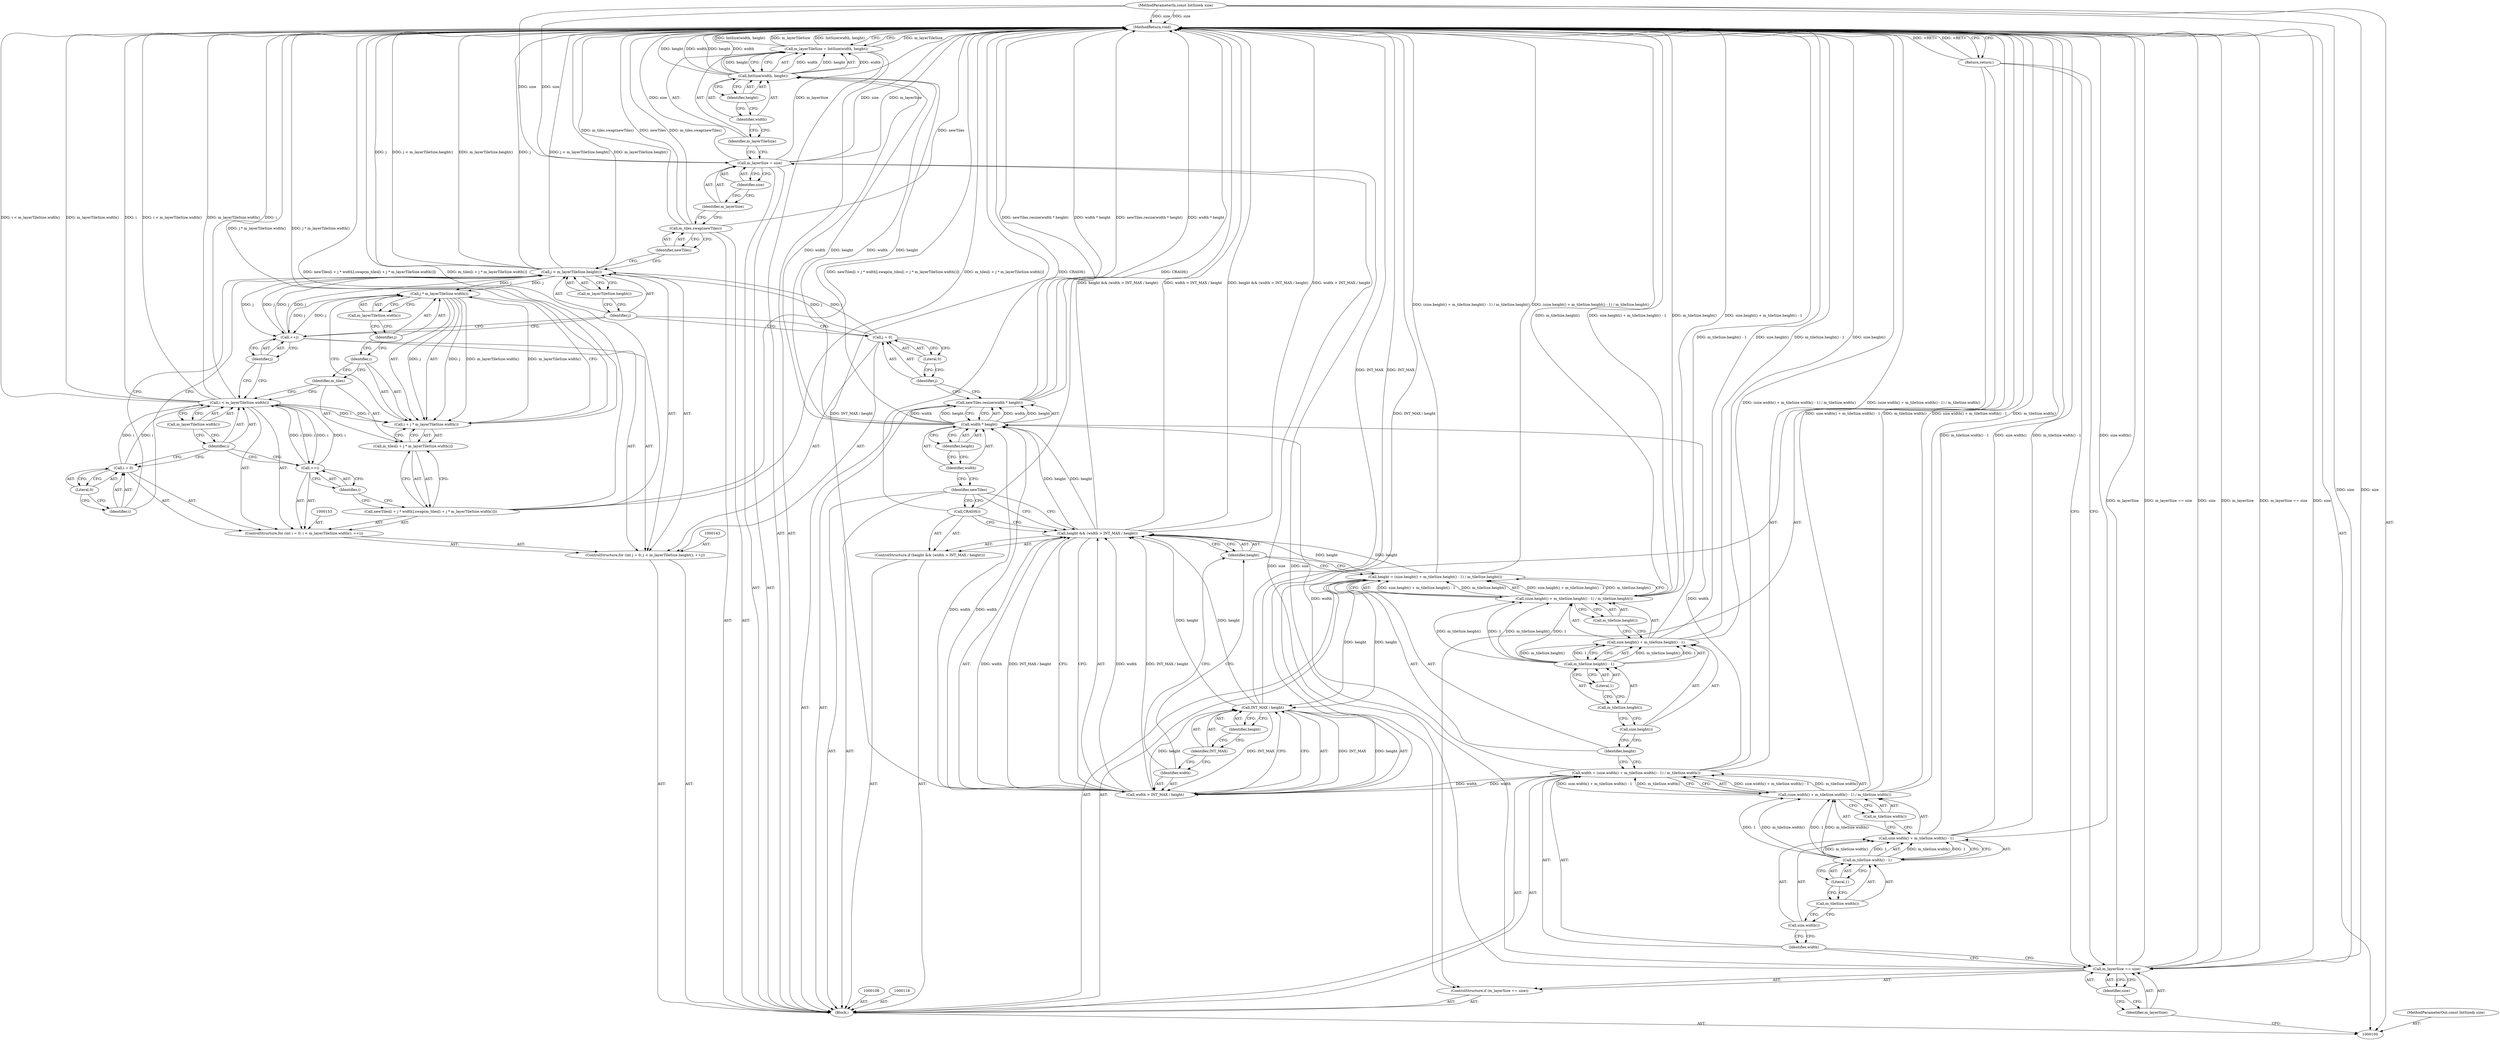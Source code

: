digraph "0_Chrome_26917dc40fb9dc7ef74fa9e0e8fd221e9b857993" {
"1000180" [label="(MethodReturn,void)"];
"1000101" [label="(MethodParameterIn,const IntSize& size)"];
"1000278" [label="(MethodParameterOut,const IntSize& size)"];
"1000136" [label="(Call,CRASH())"];
"1000137" [label="(Identifier,newTiles)"];
"1000139" [label="(Call,width * height)"];
"1000140" [label="(Identifier,width)"];
"1000141" [label="(Identifier,height)"];
"1000138" [label="(Call,newTiles.resize(width * height))"];
"1000144" [label="(Call,j = 0)"];
"1000145" [label="(Identifier,j)"];
"1000146" [label="(Literal,0)"];
"1000147" [label="(Call,j < m_layerTileSize.height())"];
"1000148" [label="(Identifier,j)"];
"1000149" [label="(Call,m_layerTileSize.height())"];
"1000142" [label="(ControlStructure,for (int j = 0; j < m_layerTileSize.height(); ++j))"];
"1000150" [label="(Call,++j)"];
"1000151" [label="(Identifier,j)"];
"1000154" [label="(Call,i = 0)"];
"1000155" [label="(Identifier,i)"];
"1000156" [label="(Literal,0)"];
"1000157" [label="(Call,i < m_layerTileSize.width())"];
"1000158" [label="(Identifier,i)"];
"1000159" [label="(Call,m_layerTileSize.width())"];
"1000160" [label="(Call,++i)"];
"1000161" [label="(Identifier,i)"];
"1000152" [label="(ControlStructure,for (int i = 0; i < m_layerTileSize.width(); ++i))"];
"1000162" [label="(Call,newTiles[i + j * width].swap(m_tiles[i + j * m_layerTileSize.width()]))"];
"1000163" [label="(Call,m_tiles[i + j * m_layerTileSize.width()])"];
"1000164" [label="(Identifier,m_tiles)"];
"1000165" [label="(Call,i + j * m_layerTileSize.width())"];
"1000166" [label="(Identifier,i)"];
"1000167" [label="(Call,j * m_layerTileSize.width())"];
"1000168" [label="(Identifier,j)"];
"1000169" [label="(Call,m_layerTileSize.width())"];
"1000171" [label="(Identifier,newTiles)"];
"1000170" [label="(Call,m_tiles.swap(newTiles))"];
"1000174" [label="(Identifier,size)"];
"1000172" [label="(Call,m_layerSize = size)"];
"1000173" [label="(Identifier,m_layerSize)"];
"1000102" [label="(Block,)"];
"1000177" [label="(Call,IntSize(width, height))"];
"1000178" [label="(Identifier,width)"];
"1000179" [label="(Identifier,height)"];
"1000175" [label="(Call,m_layerTileSize = IntSize(width, height))"];
"1000176" [label="(Identifier,m_layerTileSize)"];
"1000106" [label="(Identifier,size)"];
"1000103" [label="(ControlStructure,if (m_layerSize == size))"];
"1000104" [label="(Call,m_layerSize == size)"];
"1000105" [label="(Identifier,m_layerSize)"];
"1000107" [label="(Return,return;)"];
"1000111" [label="(Call,(size.width() + m_tileSize.width() - 1) / m_tileSize.width())"];
"1000112" [label="(Call,size.width() + m_tileSize.width() - 1)"];
"1000113" [label="(Call,size.width())"];
"1000114" [label="(Call,m_tileSize.width() - 1)"];
"1000115" [label="(Call,m_tileSize.width())"];
"1000116" [label="(Literal,1)"];
"1000117" [label="(Call,m_tileSize.width())"];
"1000109" [label="(Call,width = (size.width() + m_tileSize.width() - 1) / m_tileSize.width())"];
"1000110" [label="(Identifier,width)"];
"1000121" [label="(Call,(size.height() + m_tileSize.height() - 1) / m_tileSize.height())"];
"1000122" [label="(Call,size.height() + m_tileSize.height() - 1)"];
"1000123" [label="(Call,size.height())"];
"1000124" [label="(Call,m_tileSize.height() - 1)"];
"1000125" [label="(Call,m_tileSize.height())"];
"1000126" [label="(Literal,1)"];
"1000127" [label="(Call,m_tileSize.height())"];
"1000119" [label="(Call,height = (size.height() + m_tileSize.height() - 1) / m_tileSize.height())"];
"1000120" [label="(Identifier,height)"];
"1000131" [label="(Call,width > INT_MAX / height)"];
"1000132" [label="(Identifier,width)"];
"1000133" [label="(Call,INT_MAX / height)"];
"1000134" [label="(Identifier,INT_MAX)"];
"1000135" [label="(Identifier,height)"];
"1000128" [label="(ControlStructure,if (height && (width > INT_MAX / height)))"];
"1000129" [label="(Call,height && (width > INT_MAX / height))"];
"1000130" [label="(Identifier,height)"];
"1000180" -> "1000100"  [label="AST: "];
"1000180" -> "1000107"  [label="CFG: "];
"1000180" -> "1000175"  [label="CFG: "];
"1000157" -> "1000180"  [label="DDG: i < m_layerTileSize.width()"];
"1000157" -> "1000180"  [label="DDG: m_layerTileSize.width()"];
"1000157" -> "1000180"  [label="DDG: i"];
"1000104" -> "1000180"  [label="DDG: m_layerSize"];
"1000104" -> "1000180"  [label="DDG: m_layerSize == size"];
"1000104" -> "1000180"  [label="DDG: size"];
"1000119" -> "1000180"  [label="DDG: (size.height() + m_tileSize.height() - 1) / m_tileSize.height()"];
"1000121" -> "1000180"  [label="DDG: m_tileSize.height()"];
"1000121" -> "1000180"  [label="DDG: size.height() + m_tileSize.height() - 1"];
"1000138" -> "1000180"  [label="DDG: newTiles.resize(width * height)"];
"1000138" -> "1000180"  [label="DDG: width * height"];
"1000177" -> "1000180"  [label="DDG: width"];
"1000177" -> "1000180"  [label="DDG: height"];
"1000111" -> "1000180"  [label="DDG: m_tileSize.width()"];
"1000111" -> "1000180"  [label="DDG: size.width() + m_tileSize.width() - 1"];
"1000112" -> "1000180"  [label="DDG: m_tileSize.width() - 1"];
"1000112" -> "1000180"  [label="DDG: size.width()"];
"1000122" -> "1000180"  [label="DDG: size.height()"];
"1000122" -> "1000180"  [label="DDG: m_tileSize.height() - 1"];
"1000129" -> "1000180"  [label="DDG: height && (width > INT_MAX / height)"];
"1000129" -> "1000180"  [label="DDG: width > INT_MAX / height"];
"1000165" -> "1000180"  [label="DDG: j * m_layerTileSize.width()"];
"1000133" -> "1000180"  [label="DDG: INT_MAX"];
"1000147" -> "1000180"  [label="DDG: m_layerTileSize.height()"];
"1000147" -> "1000180"  [label="DDG: j"];
"1000147" -> "1000180"  [label="DDG: j < m_layerTileSize.height()"];
"1000175" -> "1000180"  [label="DDG: m_layerTileSize"];
"1000175" -> "1000180"  [label="DDG: IntSize(width, height)"];
"1000131" -> "1000180"  [label="DDG: INT_MAX / height"];
"1000101" -> "1000180"  [label="DDG: size"];
"1000172" -> "1000180"  [label="DDG: m_layerSize"];
"1000172" -> "1000180"  [label="DDG: size"];
"1000136" -> "1000180"  [label="DDG: CRASH()"];
"1000170" -> "1000180"  [label="DDG: newTiles"];
"1000170" -> "1000180"  [label="DDG: m_tiles.swap(newTiles)"];
"1000162" -> "1000180"  [label="DDG: m_tiles[i + j * m_layerTileSize.width()]"];
"1000162" -> "1000180"  [label="DDG: newTiles[i + j * width].swap(m_tiles[i + j * m_layerTileSize.width()])"];
"1000109" -> "1000180"  [label="DDG: (size.width() + m_tileSize.width() - 1) / m_tileSize.width()"];
"1000107" -> "1000180"  [label="DDG: <RET>"];
"1000101" -> "1000100"  [label="AST: "];
"1000101" -> "1000180"  [label="DDG: size"];
"1000101" -> "1000104"  [label="DDG: size"];
"1000101" -> "1000172"  [label="DDG: size"];
"1000278" -> "1000100"  [label="AST: "];
"1000136" -> "1000128"  [label="AST: "];
"1000136" -> "1000129"  [label="CFG: "];
"1000137" -> "1000136"  [label="CFG: "];
"1000136" -> "1000180"  [label="DDG: CRASH()"];
"1000137" -> "1000102"  [label="AST: "];
"1000137" -> "1000136"  [label="CFG: "];
"1000137" -> "1000129"  [label="CFG: "];
"1000140" -> "1000137"  [label="CFG: "];
"1000139" -> "1000138"  [label="AST: "];
"1000139" -> "1000141"  [label="CFG: "];
"1000140" -> "1000139"  [label="AST: "];
"1000141" -> "1000139"  [label="AST: "];
"1000138" -> "1000139"  [label="CFG: "];
"1000139" -> "1000138"  [label="DDG: width"];
"1000139" -> "1000138"  [label="DDG: height"];
"1000131" -> "1000139"  [label="DDG: width"];
"1000109" -> "1000139"  [label="DDG: width"];
"1000129" -> "1000139"  [label="DDG: height"];
"1000139" -> "1000177"  [label="DDG: width"];
"1000139" -> "1000177"  [label="DDG: height"];
"1000140" -> "1000139"  [label="AST: "];
"1000140" -> "1000137"  [label="CFG: "];
"1000141" -> "1000140"  [label="CFG: "];
"1000141" -> "1000139"  [label="AST: "];
"1000141" -> "1000140"  [label="CFG: "];
"1000139" -> "1000141"  [label="CFG: "];
"1000138" -> "1000102"  [label="AST: "];
"1000138" -> "1000139"  [label="CFG: "];
"1000139" -> "1000138"  [label="AST: "];
"1000145" -> "1000138"  [label="CFG: "];
"1000138" -> "1000180"  [label="DDG: newTiles.resize(width * height)"];
"1000138" -> "1000180"  [label="DDG: width * height"];
"1000139" -> "1000138"  [label="DDG: width"];
"1000139" -> "1000138"  [label="DDG: height"];
"1000144" -> "1000142"  [label="AST: "];
"1000144" -> "1000146"  [label="CFG: "];
"1000145" -> "1000144"  [label="AST: "];
"1000146" -> "1000144"  [label="AST: "];
"1000148" -> "1000144"  [label="CFG: "];
"1000144" -> "1000147"  [label="DDG: j"];
"1000145" -> "1000144"  [label="AST: "];
"1000145" -> "1000138"  [label="CFG: "];
"1000146" -> "1000145"  [label="CFG: "];
"1000146" -> "1000144"  [label="AST: "];
"1000146" -> "1000145"  [label="CFG: "];
"1000144" -> "1000146"  [label="CFG: "];
"1000147" -> "1000142"  [label="AST: "];
"1000147" -> "1000149"  [label="CFG: "];
"1000148" -> "1000147"  [label="AST: "];
"1000149" -> "1000147"  [label="AST: "];
"1000155" -> "1000147"  [label="CFG: "];
"1000171" -> "1000147"  [label="CFG: "];
"1000147" -> "1000180"  [label="DDG: m_layerTileSize.height()"];
"1000147" -> "1000180"  [label="DDG: j"];
"1000147" -> "1000180"  [label="DDG: j < m_layerTileSize.height()"];
"1000150" -> "1000147"  [label="DDG: j"];
"1000144" -> "1000147"  [label="DDG: j"];
"1000147" -> "1000150"  [label="DDG: j"];
"1000147" -> "1000167"  [label="DDG: j"];
"1000148" -> "1000147"  [label="AST: "];
"1000148" -> "1000144"  [label="CFG: "];
"1000148" -> "1000150"  [label="CFG: "];
"1000149" -> "1000148"  [label="CFG: "];
"1000149" -> "1000147"  [label="AST: "];
"1000149" -> "1000148"  [label="CFG: "];
"1000147" -> "1000149"  [label="CFG: "];
"1000142" -> "1000102"  [label="AST: "];
"1000143" -> "1000142"  [label="AST: "];
"1000144" -> "1000142"  [label="AST: "];
"1000147" -> "1000142"  [label="AST: "];
"1000150" -> "1000142"  [label="AST: "];
"1000152" -> "1000142"  [label="AST: "];
"1000150" -> "1000142"  [label="AST: "];
"1000150" -> "1000151"  [label="CFG: "];
"1000151" -> "1000150"  [label="AST: "];
"1000148" -> "1000150"  [label="CFG: "];
"1000150" -> "1000147"  [label="DDG: j"];
"1000167" -> "1000150"  [label="DDG: j"];
"1000147" -> "1000150"  [label="DDG: j"];
"1000151" -> "1000150"  [label="AST: "];
"1000151" -> "1000157"  [label="CFG: "];
"1000150" -> "1000151"  [label="CFG: "];
"1000154" -> "1000152"  [label="AST: "];
"1000154" -> "1000156"  [label="CFG: "];
"1000155" -> "1000154"  [label="AST: "];
"1000156" -> "1000154"  [label="AST: "];
"1000158" -> "1000154"  [label="CFG: "];
"1000154" -> "1000157"  [label="DDG: i"];
"1000155" -> "1000154"  [label="AST: "];
"1000155" -> "1000147"  [label="CFG: "];
"1000156" -> "1000155"  [label="CFG: "];
"1000156" -> "1000154"  [label="AST: "];
"1000156" -> "1000155"  [label="CFG: "];
"1000154" -> "1000156"  [label="CFG: "];
"1000157" -> "1000152"  [label="AST: "];
"1000157" -> "1000159"  [label="CFG: "];
"1000158" -> "1000157"  [label="AST: "];
"1000159" -> "1000157"  [label="AST: "];
"1000164" -> "1000157"  [label="CFG: "];
"1000151" -> "1000157"  [label="CFG: "];
"1000157" -> "1000180"  [label="DDG: i < m_layerTileSize.width()"];
"1000157" -> "1000180"  [label="DDG: m_layerTileSize.width()"];
"1000157" -> "1000180"  [label="DDG: i"];
"1000154" -> "1000157"  [label="DDG: i"];
"1000160" -> "1000157"  [label="DDG: i"];
"1000157" -> "1000160"  [label="DDG: i"];
"1000157" -> "1000165"  [label="DDG: i"];
"1000158" -> "1000157"  [label="AST: "];
"1000158" -> "1000154"  [label="CFG: "];
"1000158" -> "1000160"  [label="CFG: "];
"1000159" -> "1000158"  [label="CFG: "];
"1000159" -> "1000157"  [label="AST: "];
"1000159" -> "1000158"  [label="CFG: "];
"1000157" -> "1000159"  [label="CFG: "];
"1000160" -> "1000152"  [label="AST: "];
"1000160" -> "1000161"  [label="CFG: "];
"1000161" -> "1000160"  [label="AST: "];
"1000158" -> "1000160"  [label="CFG: "];
"1000160" -> "1000157"  [label="DDG: i"];
"1000157" -> "1000160"  [label="DDG: i"];
"1000161" -> "1000160"  [label="AST: "];
"1000161" -> "1000162"  [label="CFG: "];
"1000160" -> "1000161"  [label="CFG: "];
"1000152" -> "1000142"  [label="AST: "];
"1000153" -> "1000152"  [label="AST: "];
"1000154" -> "1000152"  [label="AST: "];
"1000157" -> "1000152"  [label="AST: "];
"1000160" -> "1000152"  [label="AST: "];
"1000162" -> "1000152"  [label="AST: "];
"1000162" -> "1000152"  [label="AST: "];
"1000162" -> "1000163"  [label="CFG: "];
"1000163" -> "1000162"  [label="AST: "];
"1000161" -> "1000162"  [label="CFG: "];
"1000162" -> "1000180"  [label="DDG: m_tiles[i + j * m_layerTileSize.width()]"];
"1000162" -> "1000180"  [label="DDG: newTiles[i + j * width].swap(m_tiles[i + j * m_layerTileSize.width()])"];
"1000163" -> "1000162"  [label="AST: "];
"1000163" -> "1000165"  [label="CFG: "];
"1000164" -> "1000163"  [label="AST: "];
"1000165" -> "1000163"  [label="AST: "];
"1000162" -> "1000163"  [label="CFG: "];
"1000164" -> "1000163"  [label="AST: "];
"1000164" -> "1000157"  [label="CFG: "];
"1000166" -> "1000164"  [label="CFG: "];
"1000165" -> "1000163"  [label="AST: "];
"1000165" -> "1000167"  [label="CFG: "];
"1000166" -> "1000165"  [label="AST: "];
"1000167" -> "1000165"  [label="AST: "];
"1000163" -> "1000165"  [label="CFG: "];
"1000165" -> "1000180"  [label="DDG: j * m_layerTileSize.width()"];
"1000157" -> "1000165"  [label="DDG: i"];
"1000167" -> "1000165"  [label="DDG: j"];
"1000167" -> "1000165"  [label="DDG: m_layerTileSize.width()"];
"1000166" -> "1000165"  [label="AST: "];
"1000166" -> "1000164"  [label="CFG: "];
"1000168" -> "1000166"  [label="CFG: "];
"1000167" -> "1000165"  [label="AST: "];
"1000167" -> "1000169"  [label="CFG: "];
"1000168" -> "1000167"  [label="AST: "];
"1000169" -> "1000167"  [label="AST: "];
"1000165" -> "1000167"  [label="CFG: "];
"1000167" -> "1000150"  [label="DDG: j"];
"1000167" -> "1000165"  [label="DDG: j"];
"1000167" -> "1000165"  [label="DDG: m_layerTileSize.width()"];
"1000147" -> "1000167"  [label="DDG: j"];
"1000168" -> "1000167"  [label="AST: "];
"1000168" -> "1000166"  [label="CFG: "];
"1000169" -> "1000168"  [label="CFG: "];
"1000169" -> "1000167"  [label="AST: "];
"1000169" -> "1000168"  [label="CFG: "];
"1000167" -> "1000169"  [label="CFG: "];
"1000171" -> "1000170"  [label="AST: "];
"1000171" -> "1000147"  [label="CFG: "];
"1000170" -> "1000171"  [label="CFG: "];
"1000170" -> "1000102"  [label="AST: "];
"1000170" -> "1000171"  [label="CFG: "];
"1000171" -> "1000170"  [label="AST: "];
"1000173" -> "1000170"  [label="CFG: "];
"1000170" -> "1000180"  [label="DDG: newTiles"];
"1000170" -> "1000180"  [label="DDG: m_tiles.swap(newTiles)"];
"1000174" -> "1000172"  [label="AST: "];
"1000174" -> "1000173"  [label="CFG: "];
"1000172" -> "1000174"  [label="CFG: "];
"1000172" -> "1000102"  [label="AST: "];
"1000172" -> "1000174"  [label="CFG: "];
"1000173" -> "1000172"  [label="AST: "];
"1000174" -> "1000172"  [label="AST: "];
"1000176" -> "1000172"  [label="CFG: "];
"1000172" -> "1000180"  [label="DDG: m_layerSize"];
"1000172" -> "1000180"  [label="DDG: size"];
"1000104" -> "1000172"  [label="DDG: size"];
"1000101" -> "1000172"  [label="DDG: size"];
"1000173" -> "1000172"  [label="AST: "];
"1000173" -> "1000170"  [label="CFG: "];
"1000174" -> "1000173"  [label="CFG: "];
"1000102" -> "1000100"  [label="AST: "];
"1000103" -> "1000102"  [label="AST: "];
"1000108" -> "1000102"  [label="AST: "];
"1000109" -> "1000102"  [label="AST: "];
"1000118" -> "1000102"  [label="AST: "];
"1000119" -> "1000102"  [label="AST: "];
"1000128" -> "1000102"  [label="AST: "];
"1000137" -> "1000102"  [label="AST: "];
"1000138" -> "1000102"  [label="AST: "];
"1000142" -> "1000102"  [label="AST: "];
"1000170" -> "1000102"  [label="AST: "];
"1000172" -> "1000102"  [label="AST: "];
"1000175" -> "1000102"  [label="AST: "];
"1000177" -> "1000175"  [label="AST: "];
"1000177" -> "1000179"  [label="CFG: "];
"1000178" -> "1000177"  [label="AST: "];
"1000179" -> "1000177"  [label="AST: "];
"1000175" -> "1000177"  [label="CFG: "];
"1000177" -> "1000180"  [label="DDG: width"];
"1000177" -> "1000180"  [label="DDG: height"];
"1000177" -> "1000175"  [label="DDG: width"];
"1000177" -> "1000175"  [label="DDG: height"];
"1000139" -> "1000177"  [label="DDG: width"];
"1000139" -> "1000177"  [label="DDG: height"];
"1000178" -> "1000177"  [label="AST: "];
"1000178" -> "1000176"  [label="CFG: "];
"1000179" -> "1000178"  [label="CFG: "];
"1000179" -> "1000177"  [label="AST: "];
"1000179" -> "1000178"  [label="CFG: "];
"1000177" -> "1000179"  [label="CFG: "];
"1000175" -> "1000102"  [label="AST: "];
"1000175" -> "1000177"  [label="CFG: "];
"1000176" -> "1000175"  [label="AST: "];
"1000177" -> "1000175"  [label="AST: "];
"1000180" -> "1000175"  [label="CFG: "];
"1000175" -> "1000180"  [label="DDG: m_layerTileSize"];
"1000175" -> "1000180"  [label="DDG: IntSize(width, height)"];
"1000177" -> "1000175"  [label="DDG: width"];
"1000177" -> "1000175"  [label="DDG: height"];
"1000176" -> "1000175"  [label="AST: "];
"1000176" -> "1000172"  [label="CFG: "];
"1000178" -> "1000176"  [label="CFG: "];
"1000106" -> "1000104"  [label="AST: "];
"1000106" -> "1000105"  [label="CFG: "];
"1000104" -> "1000106"  [label="CFG: "];
"1000103" -> "1000102"  [label="AST: "];
"1000104" -> "1000103"  [label="AST: "];
"1000107" -> "1000103"  [label="AST: "];
"1000104" -> "1000103"  [label="AST: "];
"1000104" -> "1000106"  [label="CFG: "];
"1000105" -> "1000104"  [label="AST: "];
"1000106" -> "1000104"  [label="AST: "];
"1000107" -> "1000104"  [label="CFG: "];
"1000110" -> "1000104"  [label="CFG: "];
"1000104" -> "1000180"  [label="DDG: m_layerSize"];
"1000104" -> "1000180"  [label="DDG: m_layerSize == size"];
"1000104" -> "1000180"  [label="DDG: size"];
"1000101" -> "1000104"  [label="DDG: size"];
"1000104" -> "1000172"  [label="DDG: size"];
"1000105" -> "1000104"  [label="AST: "];
"1000105" -> "1000100"  [label="CFG: "];
"1000106" -> "1000105"  [label="CFG: "];
"1000107" -> "1000103"  [label="AST: "];
"1000107" -> "1000104"  [label="CFG: "];
"1000180" -> "1000107"  [label="CFG: "];
"1000107" -> "1000180"  [label="DDG: <RET>"];
"1000111" -> "1000109"  [label="AST: "];
"1000111" -> "1000117"  [label="CFG: "];
"1000112" -> "1000111"  [label="AST: "];
"1000117" -> "1000111"  [label="AST: "];
"1000109" -> "1000111"  [label="CFG: "];
"1000111" -> "1000180"  [label="DDG: m_tileSize.width()"];
"1000111" -> "1000180"  [label="DDG: size.width() + m_tileSize.width() - 1"];
"1000111" -> "1000109"  [label="DDG: size.width() + m_tileSize.width() - 1"];
"1000111" -> "1000109"  [label="DDG: m_tileSize.width()"];
"1000114" -> "1000111"  [label="DDG: m_tileSize.width()"];
"1000114" -> "1000111"  [label="DDG: 1"];
"1000112" -> "1000111"  [label="AST: "];
"1000112" -> "1000114"  [label="CFG: "];
"1000113" -> "1000112"  [label="AST: "];
"1000114" -> "1000112"  [label="AST: "];
"1000117" -> "1000112"  [label="CFG: "];
"1000112" -> "1000180"  [label="DDG: m_tileSize.width() - 1"];
"1000112" -> "1000180"  [label="DDG: size.width()"];
"1000114" -> "1000112"  [label="DDG: m_tileSize.width()"];
"1000114" -> "1000112"  [label="DDG: 1"];
"1000113" -> "1000112"  [label="AST: "];
"1000113" -> "1000110"  [label="CFG: "];
"1000115" -> "1000113"  [label="CFG: "];
"1000114" -> "1000112"  [label="AST: "];
"1000114" -> "1000116"  [label="CFG: "];
"1000115" -> "1000114"  [label="AST: "];
"1000116" -> "1000114"  [label="AST: "];
"1000112" -> "1000114"  [label="CFG: "];
"1000114" -> "1000111"  [label="DDG: m_tileSize.width()"];
"1000114" -> "1000111"  [label="DDG: 1"];
"1000114" -> "1000112"  [label="DDG: m_tileSize.width()"];
"1000114" -> "1000112"  [label="DDG: 1"];
"1000115" -> "1000114"  [label="AST: "];
"1000115" -> "1000113"  [label="CFG: "];
"1000116" -> "1000115"  [label="CFG: "];
"1000116" -> "1000114"  [label="AST: "];
"1000116" -> "1000115"  [label="CFG: "];
"1000114" -> "1000116"  [label="CFG: "];
"1000117" -> "1000111"  [label="AST: "];
"1000117" -> "1000112"  [label="CFG: "];
"1000111" -> "1000117"  [label="CFG: "];
"1000109" -> "1000102"  [label="AST: "];
"1000109" -> "1000111"  [label="CFG: "];
"1000110" -> "1000109"  [label="AST: "];
"1000111" -> "1000109"  [label="AST: "];
"1000120" -> "1000109"  [label="CFG: "];
"1000109" -> "1000180"  [label="DDG: (size.width() + m_tileSize.width() - 1) / m_tileSize.width()"];
"1000111" -> "1000109"  [label="DDG: size.width() + m_tileSize.width() - 1"];
"1000111" -> "1000109"  [label="DDG: m_tileSize.width()"];
"1000109" -> "1000131"  [label="DDG: width"];
"1000109" -> "1000139"  [label="DDG: width"];
"1000110" -> "1000109"  [label="AST: "];
"1000110" -> "1000104"  [label="CFG: "];
"1000113" -> "1000110"  [label="CFG: "];
"1000121" -> "1000119"  [label="AST: "];
"1000121" -> "1000127"  [label="CFG: "];
"1000122" -> "1000121"  [label="AST: "];
"1000127" -> "1000121"  [label="AST: "];
"1000119" -> "1000121"  [label="CFG: "];
"1000121" -> "1000180"  [label="DDG: m_tileSize.height()"];
"1000121" -> "1000180"  [label="DDG: size.height() + m_tileSize.height() - 1"];
"1000121" -> "1000119"  [label="DDG: size.height() + m_tileSize.height() - 1"];
"1000121" -> "1000119"  [label="DDG: m_tileSize.height()"];
"1000124" -> "1000121"  [label="DDG: m_tileSize.height()"];
"1000124" -> "1000121"  [label="DDG: 1"];
"1000122" -> "1000121"  [label="AST: "];
"1000122" -> "1000124"  [label="CFG: "];
"1000123" -> "1000122"  [label="AST: "];
"1000124" -> "1000122"  [label="AST: "];
"1000127" -> "1000122"  [label="CFG: "];
"1000122" -> "1000180"  [label="DDG: size.height()"];
"1000122" -> "1000180"  [label="DDG: m_tileSize.height() - 1"];
"1000124" -> "1000122"  [label="DDG: m_tileSize.height()"];
"1000124" -> "1000122"  [label="DDG: 1"];
"1000123" -> "1000122"  [label="AST: "];
"1000123" -> "1000120"  [label="CFG: "];
"1000125" -> "1000123"  [label="CFG: "];
"1000124" -> "1000122"  [label="AST: "];
"1000124" -> "1000126"  [label="CFG: "];
"1000125" -> "1000124"  [label="AST: "];
"1000126" -> "1000124"  [label="AST: "];
"1000122" -> "1000124"  [label="CFG: "];
"1000124" -> "1000121"  [label="DDG: m_tileSize.height()"];
"1000124" -> "1000121"  [label="DDG: 1"];
"1000124" -> "1000122"  [label="DDG: m_tileSize.height()"];
"1000124" -> "1000122"  [label="DDG: 1"];
"1000125" -> "1000124"  [label="AST: "];
"1000125" -> "1000123"  [label="CFG: "];
"1000126" -> "1000125"  [label="CFG: "];
"1000126" -> "1000124"  [label="AST: "];
"1000126" -> "1000125"  [label="CFG: "];
"1000124" -> "1000126"  [label="CFG: "];
"1000127" -> "1000121"  [label="AST: "];
"1000127" -> "1000122"  [label="CFG: "];
"1000121" -> "1000127"  [label="CFG: "];
"1000119" -> "1000102"  [label="AST: "];
"1000119" -> "1000121"  [label="CFG: "];
"1000120" -> "1000119"  [label="AST: "];
"1000121" -> "1000119"  [label="AST: "];
"1000130" -> "1000119"  [label="CFG: "];
"1000119" -> "1000180"  [label="DDG: (size.height() + m_tileSize.height() - 1) / m_tileSize.height()"];
"1000121" -> "1000119"  [label="DDG: size.height() + m_tileSize.height() - 1"];
"1000121" -> "1000119"  [label="DDG: m_tileSize.height()"];
"1000119" -> "1000129"  [label="DDG: height"];
"1000119" -> "1000133"  [label="DDG: height"];
"1000120" -> "1000119"  [label="AST: "];
"1000120" -> "1000109"  [label="CFG: "];
"1000123" -> "1000120"  [label="CFG: "];
"1000131" -> "1000129"  [label="AST: "];
"1000131" -> "1000133"  [label="CFG: "];
"1000132" -> "1000131"  [label="AST: "];
"1000133" -> "1000131"  [label="AST: "];
"1000129" -> "1000131"  [label="CFG: "];
"1000131" -> "1000180"  [label="DDG: INT_MAX / height"];
"1000131" -> "1000129"  [label="DDG: width"];
"1000131" -> "1000129"  [label="DDG: INT_MAX / height"];
"1000109" -> "1000131"  [label="DDG: width"];
"1000133" -> "1000131"  [label="DDG: INT_MAX"];
"1000133" -> "1000131"  [label="DDG: height"];
"1000131" -> "1000139"  [label="DDG: width"];
"1000132" -> "1000131"  [label="AST: "];
"1000132" -> "1000130"  [label="CFG: "];
"1000134" -> "1000132"  [label="CFG: "];
"1000133" -> "1000131"  [label="AST: "];
"1000133" -> "1000135"  [label="CFG: "];
"1000134" -> "1000133"  [label="AST: "];
"1000135" -> "1000133"  [label="AST: "];
"1000131" -> "1000133"  [label="CFG: "];
"1000133" -> "1000180"  [label="DDG: INT_MAX"];
"1000133" -> "1000129"  [label="DDG: height"];
"1000133" -> "1000131"  [label="DDG: INT_MAX"];
"1000133" -> "1000131"  [label="DDG: height"];
"1000119" -> "1000133"  [label="DDG: height"];
"1000134" -> "1000133"  [label="AST: "];
"1000134" -> "1000132"  [label="CFG: "];
"1000135" -> "1000134"  [label="CFG: "];
"1000135" -> "1000133"  [label="AST: "];
"1000135" -> "1000134"  [label="CFG: "];
"1000133" -> "1000135"  [label="CFG: "];
"1000128" -> "1000102"  [label="AST: "];
"1000129" -> "1000128"  [label="AST: "];
"1000136" -> "1000128"  [label="AST: "];
"1000129" -> "1000128"  [label="AST: "];
"1000129" -> "1000130"  [label="CFG: "];
"1000129" -> "1000131"  [label="CFG: "];
"1000130" -> "1000129"  [label="AST: "];
"1000131" -> "1000129"  [label="AST: "];
"1000136" -> "1000129"  [label="CFG: "];
"1000137" -> "1000129"  [label="CFG: "];
"1000129" -> "1000180"  [label="DDG: height && (width > INT_MAX / height)"];
"1000129" -> "1000180"  [label="DDG: width > INT_MAX / height"];
"1000133" -> "1000129"  [label="DDG: height"];
"1000119" -> "1000129"  [label="DDG: height"];
"1000131" -> "1000129"  [label="DDG: width"];
"1000131" -> "1000129"  [label="DDG: INT_MAX / height"];
"1000129" -> "1000139"  [label="DDG: height"];
"1000130" -> "1000129"  [label="AST: "];
"1000130" -> "1000119"  [label="CFG: "];
"1000132" -> "1000130"  [label="CFG: "];
"1000129" -> "1000130"  [label="CFG: "];
}
